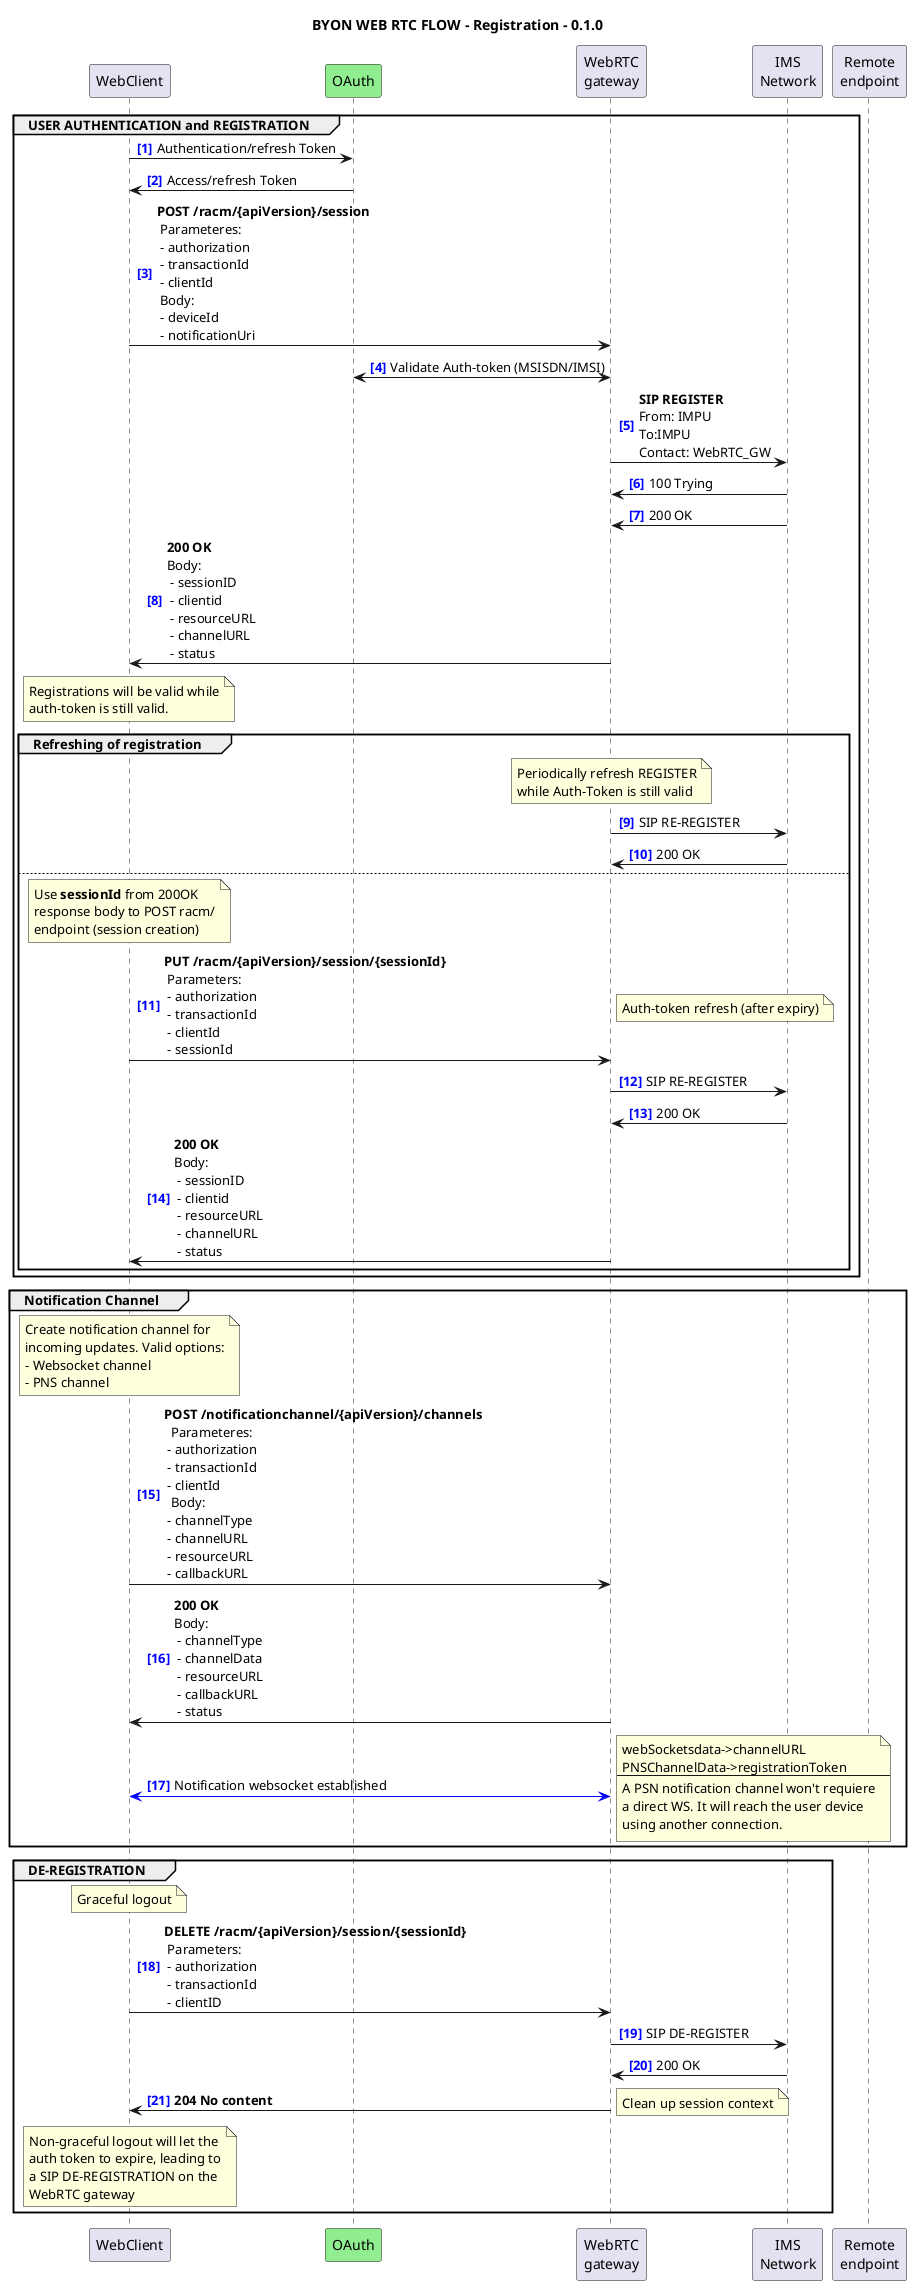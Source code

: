 @startuml BYON Registration 0.1.0

title "BYON WEB RTC FLOW - Registration - 0.1.0"
autonumber "<font color=blue><b>[0]"


participant WebClient
participant OAuth #LightGreen
participant "WebRTC\ngateway" as WebRTC_GW
participant "IMS\nNetwork" as IMS_Network
participant "Remote\nendpoint" as RemoteEndpoint

' --- USER AUTHENTICATION and REGISTRATION
group USER AUTHENTICATION and REGISTRATION

WebClient -> OAuth: Authentication/refresh Token
OAuth -> WebClient: Access/refresh Token
WebClient -> WebRTC_GW: **POST /racm/{apiVersion}/session**\n\
 Parameteres:\n - authorization\n - transactionId\n - clientId\n\
 Body:\n - deviceId\n - notificationUri
WebRTC_GW <-> OAuth: Validate Auth-token (MSISDN/IMSI)
WebRTC_GW -> IMS_Network: **SIP REGISTER**\nFrom: IMPU\nTo:IMPU\nContact: WebRTC_GW
IMS_Network -> WebRTC_GW: 100 Trying
IMS_Network -> WebRTC_GW: 200 OK
WebRTC_GW -> WebClient: **200 OK**\nBody:\n - sessionID\n - clientid\n - resourceURL\n - channelURL\n - status
note over WebClient
  Registrations will be valid while
  auth-token is still valid.
end note

' --- Refreshing of registration
group Refreshing of registration
  note over WebRTC_GW
   Periodically refresh REGISTER
   while Auth-Token is still valid
  end note
  WebRTC_GW -> IMS_Network: SIP RE-REGISTER
  IMS_Network -> WebRTC_GW: 200 OK

else
note over WebClient
  Use **sessionId** from 200OK
  response body to POST racm/
  endpoint (session creation)
end note
WebClient -> WebRTC_GW: **PUT /racm/{apiVersion}/session/{sessionId}** \n\
 Parameters: \n - authorization\n - transactionId \n - clientId \n - sessionId

note right
  Auth-token refresh (after expiry)
end note
WebRTC_GW -> IMS_Network: SIP RE-REGISTER
IMS_Network -> WebRTC_GW: 200 OK
WebRTC_GW -> WebClient: **200 OK**\nBody:\n - sessionID\n - clientid\n - resourceURL\n - channelURL\n - status
end
end

' --- Notification Channel 
group Notification Channel 
note over WebClient
  Create notification channel for
  incoming updates. Valid options:
  - Websocket channel
  - PNS channel
end note
  
WebClient -> WebRTC_GW: **POST /notificationchannel/{apiVersion}/channels** \n\
  Parameteres:\n - authorization\n - transactionId\n - clientId\n\
  Body:\n - channelType\n - channelURL\n - resourceURL\n - callbackURL

WebRTC_GW -> WebClient: **200 OK**\nBody:\n\
 - channelType\n - channelData\n - resourceURL\n - callbackURL\n - status

WebClient <-[#blue]> WebRTC_GW: Notification websocket established
note right
  webSocketsdata->channelURL
  PNSChannelData->registrationToken
  --
  A PSN notification channel won't requiere
  a direct WS. It will reach the user device
  using another connection.
end note
end

' --- DE-REGISTRATION
group DE-REGISTRATION
note over WebClient
  Graceful logout
end note
WebClient -> WebRTC_GW: **DELETE /racm/{apiVersion}/session/{sessionId}** \n\
 Parameters: \n - authorization\n - transactionId\n - clientID
WebRTC_GW -> IMS_Network: SIP DE-REGISTER
IMS_Network -> WebRTC_GW: 200 OK
WebRTC_GW -> WebClient: **204 No content**
      note right: Clean up session context
note over WebClient
  Non-graceful logout will let the
  auth token to expire, leading to
  a SIP DE-REGISTRATION on the
  WebRTC gateway
end note
end 

@enduml
